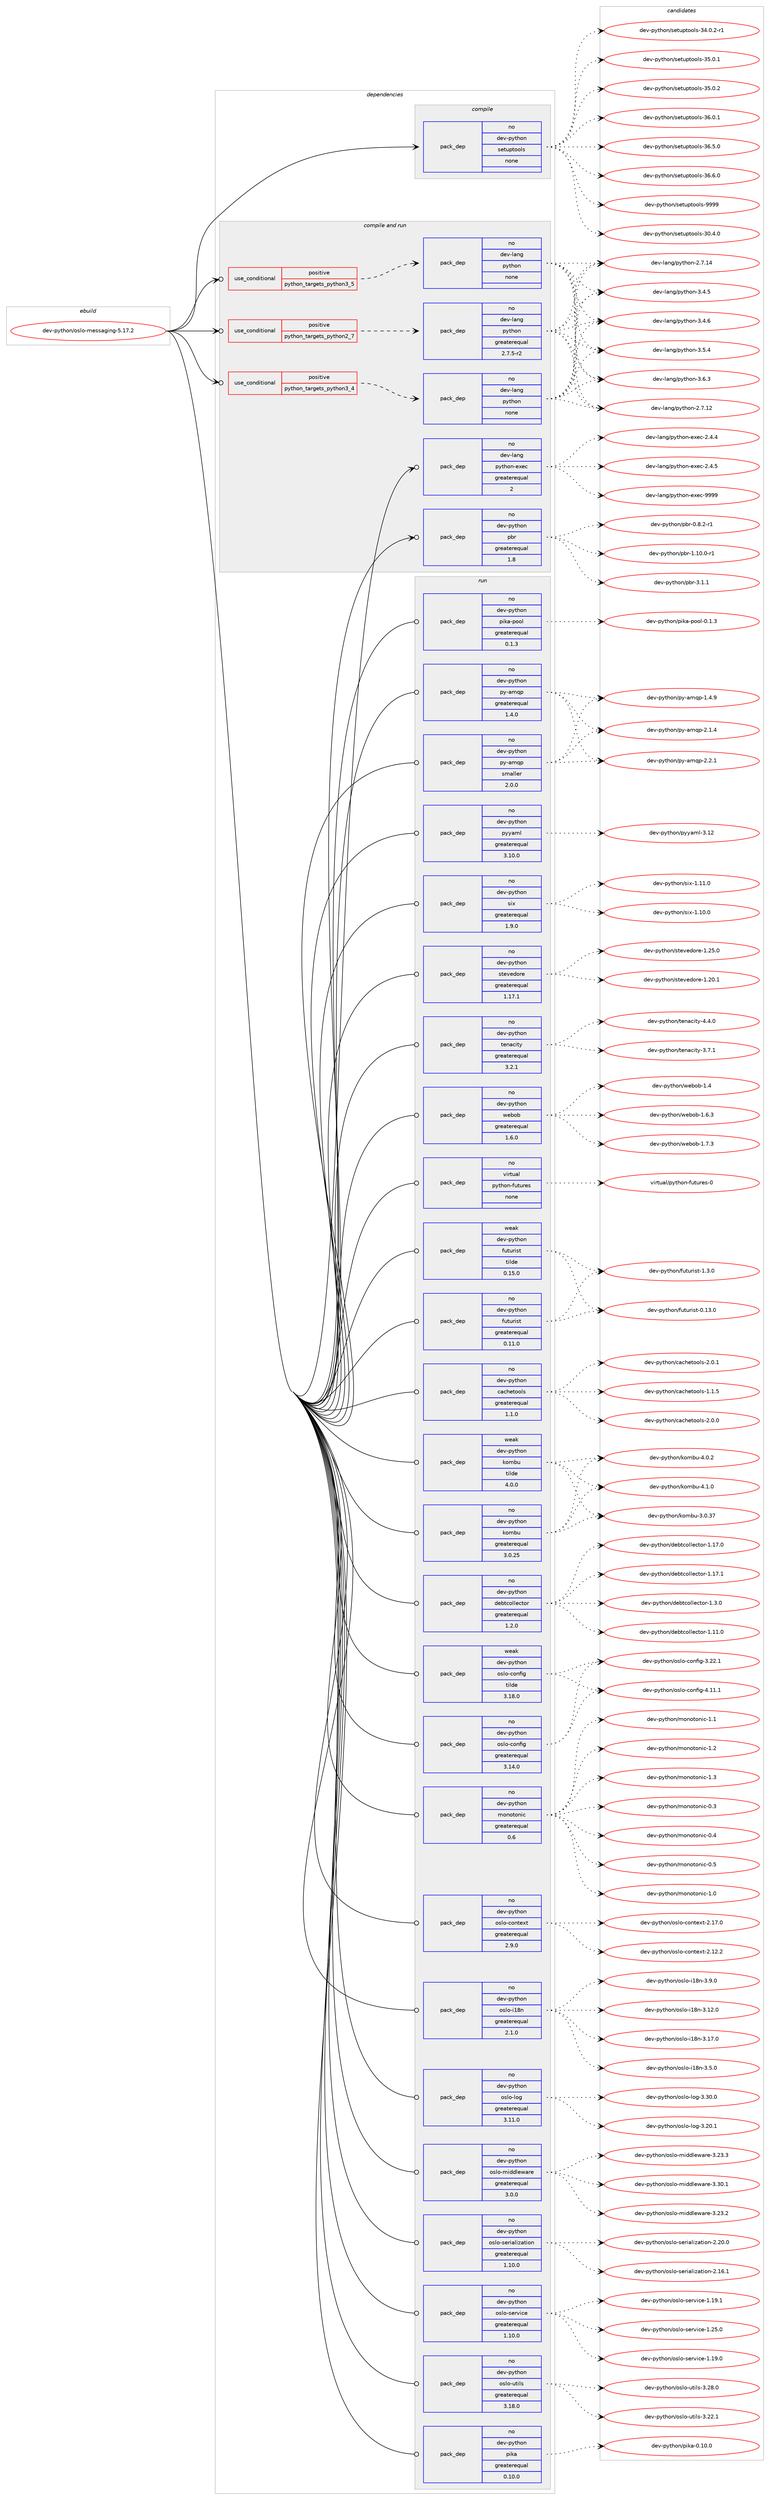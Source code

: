 digraph prolog {

# *************
# Graph options
# *************

newrank=true;
concentrate=true;
compound=true;
graph [rankdir=LR,fontname=Helvetica,fontsize=10,ranksep=1.5];#, ranksep=2.5, nodesep=0.2];
edge  [arrowhead=vee];
node  [fontname=Helvetica,fontsize=10];

# **********
# The ebuild
# **********

subgraph cluster_leftcol {
color=gray;
rank=same;
label=<<i>ebuild</i>>;
id [label="dev-python/oslo-messaging-5.17.2", color=red, width=4, href="../dev-python/oslo-messaging-5.17.2.svg"];
}

# ****************
# The dependencies
# ****************

subgraph cluster_midcol {
color=gray;
label=<<i>dependencies</i>>;
subgraph cluster_compile {
fillcolor="#eeeeee";
style=filled;
label=<<i>compile</i>>;
subgraph pack129917 {
dependency170448 [label=<<TABLE BORDER="0" CELLBORDER="1" CELLSPACING="0" CELLPADDING="4" WIDTH="220"><TR><TD ROWSPAN="6" CELLPADDING="30">pack_dep</TD></TR><TR><TD WIDTH="110">no</TD></TR><TR><TD>dev-python</TD></TR><TR><TD>setuptools</TD></TR><TR><TD>none</TD></TR><TR><TD></TD></TR></TABLE>>, shape=none, color=blue];
}
id:e -> dependency170448:w [weight=20,style="solid",arrowhead="vee"];
}
subgraph cluster_compileandrun {
fillcolor="#eeeeee";
style=filled;
label=<<i>compile and run</i>>;
subgraph cond36668 {
dependency170449 [label=<<TABLE BORDER="0" CELLBORDER="1" CELLSPACING="0" CELLPADDING="4"><TR><TD ROWSPAN="3" CELLPADDING="10">use_conditional</TD></TR><TR><TD>positive</TD></TR><TR><TD>python_targets_python2_7</TD></TR></TABLE>>, shape=none, color=red];
subgraph pack129918 {
dependency170450 [label=<<TABLE BORDER="0" CELLBORDER="1" CELLSPACING="0" CELLPADDING="4" WIDTH="220"><TR><TD ROWSPAN="6" CELLPADDING="30">pack_dep</TD></TR><TR><TD WIDTH="110">no</TD></TR><TR><TD>dev-lang</TD></TR><TR><TD>python</TD></TR><TR><TD>greaterequal</TD></TR><TR><TD>2.7.5-r2</TD></TR></TABLE>>, shape=none, color=blue];
}
dependency170449:e -> dependency170450:w [weight=20,style="dashed",arrowhead="vee"];
}
id:e -> dependency170449:w [weight=20,style="solid",arrowhead="odotvee"];
subgraph cond36669 {
dependency170451 [label=<<TABLE BORDER="0" CELLBORDER="1" CELLSPACING="0" CELLPADDING="4"><TR><TD ROWSPAN="3" CELLPADDING="10">use_conditional</TD></TR><TR><TD>positive</TD></TR><TR><TD>python_targets_python3_4</TD></TR></TABLE>>, shape=none, color=red];
subgraph pack129919 {
dependency170452 [label=<<TABLE BORDER="0" CELLBORDER="1" CELLSPACING="0" CELLPADDING="4" WIDTH="220"><TR><TD ROWSPAN="6" CELLPADDING="30">pack_dep</TD></TR><TR><TD WIDTH="110">no</TD></TR><TR><TD>dev-lang</TD></TR><TR><TD>python</TD></TR><TR><TD>none</TD></TR><TR><TD></TD></TR></TABLE>>, shape=none, color=blue];
}
dependency170451:e -> dependency170452:w [weight=20,style="dashed",arrowhead="vee"];
}
id:e -> dependency170451:w [weight=20,style="solid",arrowhead="odotvee"];
subgraph cond36670 {
dependency170453 [label=<<TABLE BORDER="0" CELLBORDER="1" CELLSPACING="0" CELLPADDING="4"><TR><TD ROWSPAN="3" CELLPADDING="10">use_conditional</TD></TR><TR><TD>positive</TD></TR><TR><TD>python_targets_python3_5</TD></TR></TABLE>>, shape=none, color=red];
subgraph pack129920 {
dependency170454 [label=<<TABLE BORDER="0" CELLBORDER="1" CELLSPACING="0" CELLPADDING="4" WIDTH="220"><TR><TD ROWSPAN="6" CELLPADDING="30">pack_dep</TD></TR><TR><TD WIDTH="110">no</TD></TR><TR><TD>dev-lang</TD></TR><TR><TD>python</TD></TR><TR><TD>none</TD></TR><TR><TD></TD></TR></TABLE>>, shape=none, color=blue];
}
dependency170453:e -> dependency170454:w [weight=20,style="dashed",arrowhead="vee"];
}
id:e -> dependency170453:w [weight=20,style="solid",arrowhead="odotvee"];
subgraph pack129921 {
dependency170455 [label=<<TABLE BORDER="0" CELLBORDER="1" CELLSPACING="0" CELLPADDING="4" WIDTH="220"><TR><TD ROWSPAN="6" CELLPADDING="30">pack_dep</TD></TR><TR><TD WIDTH="110">no</TD></TR><TR><TD>dev-lang</TD></TR><TR><TD>python-exec</TD></TR><TR><TD>greaterequal</TD></TR><TR><TD>2</TD></TR></TABLE>>, shape=none, color=blue];
}
id:e -> dependency170455:w [weight=20,style="solid",arrowhead="odotvee"];
subgraph pack129922 {
dependency170456 [label=<<TABLE BORDER="0" CELLBORDER="1" CELLSPACING="0" CELLPADDING="4" WIDTH="220"><TR><TD ROWSPAN="6" CELLPADDING="30">pack_dep</TD></TR><TR><TD WIDTH="110">no</TD></TR><TR><TD>dev-python</TD></TR><TR><TD>pbr</TD></TR><TR><TD>greaterequal</TD></TR><TR><TD>1.8</TD></TR></TABLE>>, shape=none, color=blue];
}
id:e -> dependency170456:w [weight=20,style="solid",arrowhead="odotvee"];
}
subgraph cluster_run {
fillcolor="#eeeeee";
style=filled;
label=<<i>run</i>>;
subgraph pack129923 {
dependency170457 [label=<<TABLE BORDER="0" CELLBORDER="1" CELLSPACING="0" CELLPADDING="4" WIDTH="220"><TR><TD ROWSPAN="6" CELLPADDING="30">pack_dep</TD></TR><TR><TD WIDTH="110">no</TD></TR><TR><TD>dev-python</TD></TR><TR><TD>cachetools</TD></TR><TR><TD>greaterequal</TD></TR><TR><TD>1.1.0</TD></TR></TABLE>>, shape=none, color=blue];
}
id:e -> dependency170457:w [weight=20,style="solid",arrowhead="odot"];
subgraph pack129924 {
dependency170458 [label=<<TABLE BORDER="0" CELLBORDER="1" CELLSPACING="0" CELLPADDING="4" WIDTH="220"><TR><TD ROWSPAN="6" CELLPADDING="30">pack_dep</TD></TR><TR><TD WIDTH="110">no</TD></TR><TR><TD>dev-python</TD></TR><TR><TD>debtcollector</TD></TR><TR><TD>greaterequal</TD></TR><TR><TD>1.2.0</TD></TR></TABLE>>, shape=none, color=blue];
}
id:e -> dependency170458:w [weight=20,style="solid",arrowhead="odot"];
subgraph pack129925 {
dependency170459 [label=<<TABLE BORDER="0" CELLBORDER="1" CELLSPACING="0" CELLPADDING="4" WIDTH="220"><TR><TD ROWSPAN="6" CELLPADDING="30">pack_dep</TD></TR><TR><TD WIDTH="110">no</TD></TR><TR><TD>dev-python</TD></TR><TR><TD>futurist</TD></TR><TR><TD>greaterequal</TD></TR><TR><TD>0.11.0</TD></TR></TABLE>>, shape=none, color=blue];
}
id:e -> dependency170459:w [weight=20,style="solid",arrowhead="odot"];
subgraph pack129926 {
dependency170460 [label=<<TABLE BORDER="0" CELLBORDER="1" CELLSPACING="0" CELLPADDING="4" WIDTH="220"><TR><TD ROWSPAN="6" CELLPADDING="30">pack_dep</TD></TR><TR><TD WIDTH="110">no</TD></TR><TR><TD>dev-python</TD></TR><TR><TD>kombu</TD></TR><TR><TD>greaterequal</TD></TR><TR><TD>3.0.25</TD></TR></TABLE>>, shape=none, color=blue];
}
id:e -> dependency170460:w [weight=20,style="solid",arrowhead="odot"];
subgraph pack129927 {
dependency170461 [label=<<TABLE BORDER="0" CELLBORDER="1" CELLSPACING="0" CELLPADDING="4" WIDTH="220"><TR><TD ROWSPAN="6" CELLPADDING="30">pack_dep</TD></TR><TR><TD WIDTH="110">no</TD></TR><TR><TD>dev-python</TD></TR><TR><TD>monotonic</TD></TR><TR><TD>greaterequal</TD></TR><TR><TD>0.6</TD></TR></TABLE>>, shape=none, color=blue];
}
id:e -> dependency170461:w [weight=20,style="solid",arrowhead="odot"];
subgraph pack129928 {
dependency170462 [label=<<TABLE BORDER="0" CELLBORDER="1" CELLSPACING="0" CELLPADDING="4" WIDTH="220"><TR><TD ROWSPAN="6" CELLPADDING="30">pack_dep</TD></TR><TR><TD WIDTH="110">no</TD></TR><TR><TD>dev-python</TD></TR><TR><TD>oslo-config</TD></TR><TR><TD>greaterequal</TD></TR><TR><TD>3.14.0</TD></TR></TABLE>>, shape=none, color=blue];
}
id:e -> dependency170462:w [weight=20,style="solid",arrowhead="odot"];
subgraph pack129929 {
dependency170463 [label=<<TABLE BORDER="0" CELLBORDER="1" CELLSPACING="0" CELLPADDING="4" WIDTH="220"><TR><TD ROWSPAN="6" CELLPADDING="30">pack_dep</TD></TR><TR><TD WIDTH="110">no</TD></TR><TR><TD>dev-python</TD></TR><TR><TD>oslo-context</TD></TR><TR><TD>greaterequal</TD></TR><TR><TD>2.9.0</TD></TR></TABLE>>, shape=none, color=blue];
}
id:e -> dependency170463:w [weight=20,style="solid",arrowhead="odot"];
subgraph pack129930 {
dependency170464 [label=<<TABLE BORDER="0" CELLBORDER="1" CELLSPACING="0" CELLPADDING="4" WIDTH="220"><TR><TD ROWSPAN="6" CELLPADDING="30">pack_dep</TD></TR><TR><TD WIDTH="110">no</TD></TR><TR><TD>dev-python</TD></TR><TR><TD>oslo-i18n</TD></TR><TR><TD>greaterequal</TD></TR><TR><TD>2.1.0</TD></TR></TABLE>>, shape=none, color=blue];
}
id:e -> dependency170464:w [weight=20,style="solid",arrowhead="odot"];
subgraph pack129931 {
dependency170465 [label=<<TABLE BORDER="0" CELLBORDER="1" CELLSPACING="0" CELLPADDING="4" WIDTH="220"><TR><TD ROWSPAN="6" CELLPADDING="30">pack_dep</TD></TR><TR><TD WIDTH="110">no</TD></TR><TR><TD>dev-python</TD></TR><TR><TD>oslo-log</TD></TR><TR><TD>greaterequal</TD></TR><TR><TD>3.11.0</TD></TR></TABLE>>, shape=none, color=blue];
}
id:e -> dependency170465:w [weight=20,style="solid",arrowhead="odot"];
subgraph pack129932 {
dependency170466 [label=<<TABLE BORDER="0" CELLBORDER="1" CELLSPACING="0" CELLPADDING="4" WIDTH="220"><TR><TD ROWSPAN="6" CELLPADDING="30">pack_dep</TD></TR><TR><TD WIDTH="110">no</TD></TR><TR><TD>dev-python</TD></TR><TR><TD>oslo-middleware</TD></TR><TR><TD>greaterequal</TD></TR><TR><TD>3.0.0</TD></TR></TABLE>>, shape=none, color=blue];
}
id:e -> dependency170466:w [weight=20,style="solid",arrowhead="odot"];
subgraph pack129933 {
dependency170467 [label=<<TABLE BORDER="0" CELLBORDER="1" CELLSPACING="0" CELLPADDING="4" WIDTH="220"><TR><TD ROWSPAN="6" CELLPADDING="30">pack_dep</TD></TR><TR><TD WIDTH="110">no</TD></TR><TR><TD>dev-python</TD></TR><TR><TD>oslo-serialization</TD></TR><TR><TD>greaterequal</TD></TR><TR><TD>1.10.0</TD></TR></TABLE>>, shape=none, color=blue];
}
id:e -> dependency170467:w [weight=20,style="solid",arrowhead="odot"];
subgraph pack129934 {
dependency170468 [label=<<TABLE BORDER="0" CELLBORDER="1" CELLSPACING="0" CELLPADDING="4" WIDTH="220"><TR><TD ROWSPAN="6" CELLPADDING="30">pack_dep</TD></TR><TR><TD WIDTH="110">no</TD></TR><TR><TD>dev-python</TD></TR><TR><TD>oslo-service</TD></TR><TR><TD>greaterequal</TD></TR><TR><TD>1.10.0</TD></TR></TABLE>>, shape=none, color=blue];
}
id:e -> dependency170468:w [weight=20,style="solid",arrowhead="odot"];
subgraph pack129935 {
dependency170469 [label=<<TABLE BORDER="0" CELLBORDER="1" CELLSPACING="0" CELLPADDING="4" WIDTH="220"><TR><TD ROWSPAN="6" CELLPADDING="30">pack_dep</TD></TR><TR><TD WIDTH="110">no</TD></TR><TR><TD>dev-python</TD></TR><TR><TD>oslo-utils</TD></TR><TR><TD>greaterequal</TD></TR><TR><TD>3.18.0</TD></TR></TABLE>>, shape=none, color=blue];
}
id:e -> dependency170469:w [weight=20,style="solid",arrowhead="odot"];
subgraph pack129936 {
dependency170470 [label=<<TABLE BORDER="0" CELLBORDER="1" CELLSPACING="0" CELLPADDING="4" WIDTH="220"><TR><TD ROWSPAN="6" CELLPADDING="30">pack_dep</TD></TR><TR><TD WIDTH="110">no</TD></TR><TR><TD>dev-python</TD></TR><TR><TD>pika</TD></TR><TR><TD>greaterequal</TD></TR><TR><TD>0.10.0</TD></TR></TABLE>>, shape=none, color=blue];
}
id:e -> dependency170470:w [weight=20,style="solid",arrowhead="odot"];
subgraph pack129937 {
dependency170471 [label=<<TABLE BORDER="0" CELLBORDER="1" CELLSPACING="0" CELLPADDING="4" WIDTH="220"><TR><TD ROWSPAN="6" CELLPADDING="30">pack_dep</TD></TR><TR><TD WIDTH="110">no</TD></TR><TR><TD>dev-python</TD></TR><TR><TD>pika-pool</TD></TR><TR><TD>greaterequal</TD></TR><TR><TD>0.1.3</TD></TR></TABLE>>, shape=none, color=blue];
}
id:e -> dependency170471:w [weight=20,style="solid",arrowhead="odot"];
subgraph pack129938 {
dependency170472 [label=<<TABLE BORDER="0" CELLBORDER="1" CELLSPACING="0" CELLPADDING="4" WIDTH="220"><TR><TD ROWSPAN="6" CELLPADDING="30">pack_dep</TD></TR><TR><TD WIDTH="110">no</TD></TR><TR><TD>dev-python</TD></TR><TR><TD>py-amqp</TD></TR><TR><TD>greaterequal</TD></TR><TR><TD>1.4.0</TD></TR></TABLE>>, shape=none, color=blue];
}
id:e -> dependency170472:w [weight=20,style="solid",arrowhead="odot"];
subgraph pack129939 {
dependency170473 [label=<<TABLE BORDER="0" CELLBORDER="1" CELLSPACING="0" CELLPADDING="4" WIDTH="220"><TR><TD ROWSPAN="6" CELLPADDING="30">pack_dep</TD></TR><TR><TD WIDTH="110">no</TD></TR><TR><TD>dev-python</TD></TR><TR><TD>py-amqp</TD></TR><TR><TD>smaller</TD></TR><TR><TD>2.0.0</TD></TR></TABLE>>, shape=none, color=blue];
}
id:e -> dependency170473:w [weight=20,style="solid",arrowhead="odot"];
subgraph pack129940 {
dependency170474 [label=<<TABLE BORDER="0" CELLBORDER="1" CELLSPACING="0" CELLPADDING="4" WIDTH="220"><TR><TD ROWSPAN="6" CELLPADDING="30">pack_dep</TD></TR><TR><TD WIDTH="110">no</TD></TR><TR><TD>dev-python</TD></TR><TR><TD>pyyaml</TD></TR><TR><TD>greaterequal</TD></TR><TR><TD>3.10.0</TD></TR></TABLE>>, shape=none, color=blue];
}
id:e -> dependency170474:w [weight=20,style="solid",arrowhead="odot"];
subgraph pack129941 {
dependency170475 [label=<<TABLE BORDER="0" CELLBORDER="1" CELLSPACING="0" CELLPADDING="4" WIDTH="220"><TR><TD ROWSPAN="6" CELLPADDING="30">pack_dep</TD></TR><TR><TD WIDTH="110">no</TD></TR><TR><TD>dev-python</TD></TR><TR><TD>six</TD></TR><TR><TD>greaterequal</TD></TR><TR><TD>1.9.0</TD></TR></TABLE>>, shape=none, color=blue];
}
id:e -> dependency170475:w [weight=20,style="solid",arrowhead="odot"];
subgraph pack129942 {
dependency170476 [label=<<TABLE BORDER="0" CELLBORDER="1" CELLSPACING="0" CELLPADDING="4" WIDTH="220"><TR><TD ROWSPAN="6" CELLPADDING="30">pack_dep</TD></TR><TR><TD WIDTH="110">no</TD></TR><TR><TD>dev-python</TD></TR><TR><TD>stevedore</TD></TR><TR><TD>greaterequal</TD></TR><TR><TD>1.17.1</TD></TR></TABLE>>, shape=none, color=blue];
}
id:e -> dependency170476:w [weight=20,style="solid",arrowhead="odot"];
subgraph pack129943 {
dependency170477 [label=<<TABLE BORDER="0" CELLBORDER="1" CELLSPACING="0" CELLPADDING="4" WIDTH="220"><TR><TD ROWSPAN="6" CELLPADDING="30">pack_dep</TD></TR><TR><TD WIDTH="110">no</TD></TR><TR><TD>dev-python</TD></TR><TR><TD>tenacity</TD></TR><TR><TD>greaterequal</TD></TR><TR><TD>3.2.1</TD></TR></TABLE>>, shape=none, color=blue];
}
id:e -> dependency170477:w [weight=20,style="solid",arrowhead="odot"];
subgraph pack129944 {
dependency170478 [label=<<TABLE BORDER="0" CELLBORDER="1" CELLSPACING="0" CELLPADDING="4" WIDTH="220"><TR><TD ROWSPAN="6" CELLPADDING="30">pack_dep</TD></TR><TR><TD WIDTH="110">no</TD></TR><TR><TD>dev-python</TD></TR><TR><TD>webob</TD></TR><TR><TD>greaterequal</TD></TR><TR><TD>1.6.0</TD></TR></TABLE>>, shape=none, color=blue];
}
id:e -> dependency170478:w [weight=20,style="solid",arrowhead="odot"];
subgraph pack129945 {
dependency170479 [label=<<TABLE BORDER="0" CELLBORDER="1" CELLSPACING="0" CELLPADDING="4" WIDTH="220"><TR><TD ROWSPAN="6" CELLPADDING="30">pack_dep</TD></TR><TR><TD WIDTH="110">no</TD></TR><TR><TD>virtual</TD></TR><TR><TD>python-futures</TD></TR><TR><TD>none</TD></TR><TR><TD></TD></TR></TABLE>>, shape=none, color=blue];
}
id:e -> dependency170479:w [weight=20,style="solid",arrowhead="odot"];
subgraph pack129946 {
dependency170480 [label=<<TABLE BORDER="0" CELLBORDER="1" CELLSPACING="0" CELLPADDING="4" WIDTH="220"><TR><TD ROWSPAN="6" CELLPADDING="30">pack_dep</TD></TR><TR><TD WIDTH="110">weak</TD></TR><TR><TD>dev-python</TD></TR><TR><TD>futurist</TD></TR><TR><TD>tilde</TD></TR><TR><TD>0.15.0</TD></TR></TABLE>>, shape=none, color=blue];
}
id:e -> dependency170480:w [weight=20,style="solid",arrowhead="odot"];
subgraph pack129947 {
dependency170481 [label=<<TABLE BORDER="0" CELLBORDER="1" CELLSPACING="0" CELLPADDING="4" WIDTH="220"><TR><TD ROWSPAN="6" CELLPADDING="30">pack_dep</TD></TR><TR><TD WIDTH="110">weak</TD></TR><TR><TD>dev-python</TD></TR><TR><TD>kombu</TD></TR><TR><TD>tilde</TD></TR><TR><TD>4.0.0</TD></TR></TABLE>>, shape=none, color=blue];
}
id:e -> dependency170481:w [weight=20,style="solid",arrowhead="odot"];
subgraph pack129948 {
dependency170482 [label=<<TABLE BORDER="0" CELLBORDER="1" CELLSPACING="0" CELLPADDING="4" WIDTH="220"><TR><TD ROWSPAN="6" CELLPADDING="30">pack_dep</TD></TR><TR><TD WIDTH="110">weak</TD></TR><TR><TD>dev-python</TD></TR><TR><TD>oslo-config</TD></TR><TR><TD>tilde</TD></TR><TR><TD>3.18.0</TD></TR></TABLE>>, shape=none, color=blue];
}
id:e -> dependency170482:w [weight=20,style="solid",arrowhead="odot"];
}
}

# **************
# The candidates
# **************

subgraph cluster_choices {
rank=same;
color=gray;
label=<<i>candidates</i>>;

subgraph choice129917 {
color=black;
nodesep=1;
choice100101118451121211161041111104711510111611711211611111110811545514846524648 [label="dev-python/setuptools-30.4.0", color=red, width=4,href="../dev-python/setuptools-30.4.0.svg"];
choice1001011184511212111610411111047115101116117112116111111108115455152464846504511449 [label="dev-python/setuptools-34.0.2-r1", color=red, width=4,href="../dev-python/setuptools-34.0.2-r1.svg"];
choice100101118451121211161041111104711510111611711211611111110811545515346484649 [label="dev-python/setuptools-35.0.1", color=red, width=4,href="../dev-python/setuptools-35.0.1.svg"];
choice100101118451121211161041111104711510111611711211611111110811545515346484650 [label="dev-python/setuptools-35.0.2", color=red, width=4,href="../dev-python/setuptools-35.0.2.svg"];
choice100101118451121211161041111104711510111611711211611111110811545515446484649 [label="dev-python/setuptools-36.0.1", color=red, width=4,href="../dev-python/setuptools-36.0.1.svg"];
choice100101118451121211161041111104711510111611711211611111110811545515446534648 [label="dev-python/setuptools-36.5.0", color=red, width=4,href="../dev-python/setuptools-36.5.0.svg"];
choice100101118451121211161041111104711510111611711211611111110811545515446544648 [label="dev-python/setuptools-36.6.0", color=red, width=4,href="../dev-python/setuptools-36.6.0.svg"];
choice10010111845112121116104111110471151011161171121161111111081154557575757 [label="dev-python/setuptools-9999", color=red, width=4,href="../dev-python/setuptools-9999.svg"];
dependency170448:e -> choice100101118451121211161041111104711510111611711211611111110811545514846524648:w [style=dotted,weight="100"];
dependency170448:e -> choice1001011184511212111610411111047115101116117112116111111108115455152464846504511449:w [style=dotted,weight="100"];
dependency170448:e -> choice100101118451121211161041111104711510111611711211611111110811545515346484649:w [style=dotted,weight="100"];
dependency170448:e -> choice100101118451121211161041111104711510111611711211611111110811545515346484650:w [style=dotted,weight="100"];
dependency170448:e -> choice100101118451121211161041111104711510111611711211611111110811545515446484649:w [style=dotted,weight="100"];
dependency170448:e -> choice100101118451121211161041111104711510111611711211611111110811545515446534648:w [style=dotted,weight="100"];
dependency170448:e -> choice100101118451121211161041111104711510111611711211611111110811545515446544648:w [style=dotted,weight="100"];
dependency170448:e -> choice10010111845112121116104111110471151011161171121161111111081154557575757:w [style=dotted,weight="100"];
}
subgraph choice129918 {
color=black;
nodesep=1;
choice10010111845108971101034711212111610411111045504655464950 [label="dev-lang/python-2.7.12", color=red, width=4,href="../dev-lang/python-2.7.12.svg"];
choice10010111845108971101034711212111610411111045504655464952 [label="dev-lang/python-2.7.14", color=red, width=4,href="../dev-lang/python-2.7.14.svg"];
choice100101118451089711010347112121116104111110455146524653 [label="dev-lang/python-3.4.5", color=red, width=4,href="../dev-lang/python-3.4.5.svg"];
choice100101118451089711010347112121116104111110455146524654 [label="dev-lang/python-3.4.6", color=red, width=4,href="../dev-lang/python-3.4.6.svg"];
choice100101118451089711010347112121116104111110455146534652 [label="dev-lang/python-3.5.4", color=red, width=4,href="../dev-lang/python-3.5.4.svg"];
choice100101118451089711010347112121116104111110455146544651 [label="dev-lang/python-3.6.3", color=red, width=4,href="../dev-lang/python-3.6.3.svg"];
dependency170450:e -> choice10010111845108971101034711212111610411111045504655464950:w [style=dotted,weight="100"];
dependency170450:e -> choice10010111845108971101034711212111610411111045504655464952:w [style=dotted,weight="100"];
dependency170450:e -> choice100101118451089711010347112121116104111110455146524653:w [style=dotted,weight="100"];
dependency170450:e -> choice100101118451089711010347112121116104111110455146524654:w [style=dotted,weight="100"];
dependency170450:e -> choice100101118451089711010347112121116104111110455146534652:w [style=dotted,weight="100"];
dependency170450:e -> choice100101118451089711010347112121116104111110455146544651:w [style=dotted,weight="100"];
}
subgraph choice129919 {
color=black;
nodesep=1;
choice10010111845108971101034711212111610411111045504655464950 [label="dev-lang/python-2.7.12", color=red, width=4,href="../dev-lang/python-2.7.12.svg"];
choice10010111845108971101034711212111610411111045504655464952 [label="dev-lang/python-2.7.14", color=red, width=4,href="../dev-lang/python-2.7.14.svg"];
choice100101118451089711010347112121116104111110455146524653 [label="dev-lang/python-3.4.5", color=red, width=4,href="../dev-lang/python-3.4.5.svg"];
choice100101118451089711010347112121116104111110455146524654 [label="dev-lang/python-3.4.6", color=red, width=4,href="../dev-lang/python-3.4.6.svg"];
choice100101118451089711010347112121116104111110455146534652 [label="dev-lang/python-3.5.4", color=red, width=4,href="../dev-lang/python-3.5.4.svg"];
choice100101118451089711010347112121116104111110455146544651 [label="dev-lang/python-3.6.3", color=red, width=4,href="../dev-lang/python-3.6.3.svg"];
dependency170452:e -> choice10010111845108971101034711212111610411111045504655464950:w [style=dotted,weight="100"];
dependency170452:e -> choice10010111845108971101034711212111610411111045504655464952:w [style=dotted,weight="100"];
dependency170452:e -> choice100101118451089711010347112121116104111110455146524653:w [style=dotted,weight="100"];
dependency170452:e -> choice100101118451089711010347112121116104111110455146524654:w [style=dotted,weight="100"];
dependency170452:e -> choice100101118451089711010347112121116104111110455146534652:w [style=dotted,weight="100"];
dependency170452:e -> choice100101118451089711010347112121116104111110455146544651:w [style=dotted,weight="100"];
}
subgraph choice129920 {
color=black;
nodesep=1;
choice10010111845108971101034711212111610411111045504655464950 [label="dev-lang/python-2.7.12", color=red, width=4,href="../dev-lang/python-2.7.12.svg"];
choice10010111845108971101034711212111610411111045504655464952 [label="dev-lang/python-2.7.14", color=red, width=4,href="../dev-lang/python-2.7.14.svg"];
choice100101118451089711010347112121116104111110455146524653 [label="dev-lang/python-3.4.5", color=red, width=4,href="../dev-lang/python-3.4.5.svg"];
choice100101118451089711010347112121116104111110455146524654 [label="dev-lang/python-3.4.6", color=red, width=4,href="../dev-lang/python-3.4.6.svg"];
choice100101118451089711010347112121116104111110455146534652 [label="dev-lang/python-3.5.4", color=red, width=4,href="../dev-lang/python-3.5.4.svg"];
choice100101118451089711010347112121116104111110455146544651 [label="dev-lang/python-3.6.3", color=red, width=4,href="../dev-lang/python-3.6.3.svg"];
dependency170454:e -> choice10010111845108971101034711212111610411111045504655464950:w [style=dotted,weight="100"];
dependency170454:e -> choice10010111845108971101034711212111610411111045504655464952:w [style=dotted,weight="100"];
dependency170454:e -> choice100101118451089711010347112121116104111110455146524653:w [style=dotted,weight="100"];
dependency170454:e -> choice100101118451089711010347112121116104111110455146524654:w [style=dotted,weight="100"];
dependency170454:e -> choice100101118451089711010347112121116104111110455146534652:w [style=dotted,weight="100"];
dependency170454:e -> choice100101118451089711010347112121116104111110455146544651:w [style=dotted,weight="100"];
}
subgraph choice129921 {
color=black;
nodesep=1;
choice1001011184510897110103471121211161041111104510112010199455046524652 [label="dev-lang/python-exec-2.4.4", color=red, width=4,href="../dev-lang/python-exec-2.4.4.svg"];
choice1001011184510897110103471121211161041111104510112010199455046524653 [label="dev-lang/python-exec-2.4.5", color=red, width=4,href="../dev-lang/python-exec-2.4.5.svg"];
choice10010111845108971101034711212111610411111045101120101994557575757 [label="dev-lang/python-exec-9999", color=red, width=4,href="../dev-lang/python-exec-9999.svg"];
dependency170455:e -> choice1001011184510897110103471121211161041111104510112010199455046524652:w [style=dotted,weight="100"];
dependency170455:e -> choice1001011184510897110103471121211161041111104510112010199455046524653:w [style=dotted,weight="100"];
dependency170455:e -> choice10010111845108971101034711212111610411111045101120101994557575757:w [style=dotted,weight="100"];
}
subgraph choice129922 {
color=black;
nodesep=1;
choice1001011184511212111610411111047112981144548465646504511449 [label="dev-python/pbr-0.8.2-r1", color=red, width=4,href="../dev-python/pbr-0.8.2-r1.svg"];
choice100101118451121211161041111104711298114454946494846484511449 [label="dev-python/pbr-1.10.0-r1", color=red, width=4,href="../dev-python/pbr-1.10.0-r1.svg"];
choice100101118451121211161041111104711298114455146494649 [label="dev-python/pbr-3.1.1", color=red, width=4,href="../dev-python/pbr-3.1.1.svg"];
dependency170456:e -> choice1001011184511212111610411111047112981144548465646504511449:w [style=dotted,weight="100"];
dependency170456:e -> choice100101118451121211161041111104711298114454946494846484511449:w [style=dotted,weight="100"];
dependency170456:e -> choice100101118451121211161041111104711298114455146494649:w [style=dotted,weight="100"];
}
subgraph choice129923 {
color=black;
nodesep=1;
choice1001011184511212111610411111047999799104101116111111108115454946494653 [label="dev-python/cachetools-1.1.5", color=red, width=4,href="../dev-python/cachetools-1.1.5.svg"];
choice1001011184511212111610411111047999799104101116111111108115455046484648 [label="dev-python/cachetools-2.0.0", color=red, width=4,href="../dev-python/cachetools-2.0.0.svg"];
choice1001011184511212111610411111047999799104101116111111108115455046484649 [label="dev-python/cachetools-2.0.1", color=red, width=4,href="../dev-python/cachetools-2.0.1.svg"];
dependency170457:e -> choice1001011184511212111610411111047999799104101116111111108115454946494653:w [style=dotted,weight="100"];
dependency170457:e -> choice1001011184511212111610411111047999799104101116111111108115455046484648:w [style=dotted,weight="100"];
dependency170457:e -> choice1001011184511212111610411111047999799104101116111111108115455046484649:w [style=dotted,weight="100"];
}
subgraph choice129924 {
color=black;
nodesep=1;
choice100101118451121211161041111104710010198116991111081081019911611111445494649494648 [label="dev-python/debtcollector-1.11.0", color=red, width=4,href="../dev-python/debtcollector-1.11.0.svg"];
choice100101118451121211161041111104710010198116991111081081019911611111445494649554648 [label="dev-python/debtcollector-1.17.0", color=red, width=4,href="../dev-python/debtcollector-1.17.0.svg"];
choice100101118451121211161041111104710010198116991111081081019911611111445494649554649 [label="dev-python/debtcollector-1.17.1", color=red, width=4,href="../dev-python/debtcollector-1.17.1.svg"];
choice1001011184511212111610411111047100101981169911110810810199116111114454946514648 [label="dev-python/debtcollector-1.3.0", color=red, width=4,href="../dev-python/debtcollector-1.3.0.svg"];
dependency170458:e -> choice100101118451121211161041111104710010198116991111081081019911611111445494649494648:w [style=dotted,weight="100"];
dependency170458:e -> choice100101118451121211161041111104710010198116991111081081019911611111445494649554648:w [style=dotted,weight="100"];
dependency170458:e -> choice100101118451121211161041111104710010198116991111081081019911611111445494649554649:w [style=dotted,weight="100"];
dependency170458:e -> choice1001011184511212111610411111047100101981169911110810810199116111114454946514648:w [style=dotted,weight="100"];
}
subgraph choice129925 {
color=black;
nodesep=1;
choice100101118451121211161041111104710211711611711410511511645484649514648 [label="dev-python/futurist-0.13.0", color=red, width=4,href="../dev-python/futurist-0.13.0.svg"];
choice1001011184511212111610411111047102117116117114105115116454946514648 [label="dev-python/futurist-1.3.0", color=red, width=4,href="../dev-python/futurist-1.3.0.svg"];
dependency170459:e -> choice100101118451121211161041111104710211711611711410511511645484649514648:w [style=dotted,weight="100"];
dependency170459:e -> choice1001011184511212111610411111047102117116117114105115116454946514648:w [style=dotted,weight="100"];
}
subgraph choice129926 {
color=black;
nodesep=1;
choice10010111845112121116104111110471071111099811745514648465155 [label="dev-python/kombu-3.0.37", color=red, width=4,href="../dev-python/kombu-3.0.37.svg"];
choice100101118451121211161041111104710711110998117455246484650 [label="dev-python/kombu-4.0.2", color=red, width=4,href="../dev-python/kombu-4.0.2.svg"];
choice100101118451121211161041111104710711110998117455246494648 [label="dev-python/kombu-4.1.0", color=red, width=4,href="../dev-python/kombu-4.1.0.svg"];
dependency170460:e -> choice10010111845112121116104111110471071111099811745514648465155:w [style=dotted,weight="100"];
dependency170460:e -> choice100101118451121211161041111104710711110998117455246484650:w [style=dotted,weight="100"];
dependency170460:e -> choice100101118451121211161041111104710711110998117455246494648:w [style=dotted,weight="100"];
}
subgraph choice129927 {
color=black;
nodesep=1;
choice10010111845112121116104111110471091111101111161111101059945484651 [label="dev-python/monotonic-0.3", color=red, width=4,href="../dev-python/monotonic-0.3.svg"];
choice10010111845112121116104111110471091111101111161111101059945484652 [label="dev-python/monotonic-0.4", color=red, width=4,href="../dev-python/monotonic-0.4.svg"];
choice10010111845112121116104111110471091111101111161111101059945484653 [label="dev-python/monotonic-0.5", color=red, width=4,href="../dev-python/monotonic-0.5.svg"];
choice10010111845112121116104111110471091111101111161111101059945494648 [label="dev-python/monotonic-1.0", color=red, width=4,href="../dev-python/monotonic-1.0.svg"];
choice10010111845112121116104111110471091111101111161111101059945494649 [label="dev-python/monotonic-1.1", color=red, width=4,href="../dev-python/monotonic-1.1.svg"];
choice10010111845112121116104111110471091111101111161111101059945494650 [label="dev-python/monotonic-1.2", color=red, width=4,href="../dev-python/monotonic-1.2.svg"];
choice10010111845112121116104111110471091111101111161111101059945494651 [label="dev-python/monotonic-1.3", color=red, width=4,href="../dev-python/monotonic-1.3.svg"];
dependency170461:e -> choice10010111845112121116104111110471091111101111161111101059945484651:w [style=dotted,weight="100"];
dependency170461:e -> choice10010111845112121116104111110471091111101111161111101059945484652:w [style=dotted,weight="100"];
dependency170461:e -> choice10010111845112121116104111110471091111101111161111101059945484653:w [style=dotted,weight="100"];
dependency170461:e -> choice10010111845112121116104111110471091111101111161111101059945494648:w [style=dotted,weight="100"];
dependency170461:e -> choice10010111845112121116104111110471091111101111161111101059945494649:w [style=dotted,weight="100"];
dependency170461:e -> choice10010111845112121116104111110471091111101111161111101059945494650:w [style=dotted,weight="100"];
dependency170461:e -> choice10010111845112121116104111110471091111101111161111101059945494651:w [style=dotted,weight="100"];
}
subgraph choice129928 {
color=black;
nodesep=1;
choice1001011184511212111610411111047111115108111459911111010210510345514650504649 [label="dev-python/oslo-config-3.22.1", color=red, width=4,href="../dev-python/oslo-config-3.22.1.svg"];
choice1001011184511212111610411111047111115108111459911111010210510345524649494649 [label="dev-python/oslo-config-4.11.1", color=red, width=4,href="../dev-python/oslo-config-4.11.1.svg"];
dependency170462:e -> choice1001011184511212111610411111047111115108111459911111010210510345514650504649:w [style=dotted,weight="100"];
dependency170462:e -> choice1001011184511212111610411111047111115108111459911111010210510345524649494649:w [style=dotted,weight="100"];
}
subgraph choice129929 {
color=black;
nodesep=1;
choice1001011184511212111610411111047111115108111459911111011610112011645504649504650 [label="dev-python/oslo-context-2.12.2", color=red, width=4,href="../dev-python/oslo-context-2.12.2.svg"];
choice1001011184511212111610411111047111115108111459911111011610112011645504649554648 [label="dev-python/oslo-context-2.17.0", color=red, width=4,href="../dev-python/oslo-context-2.17.0.svg"];
dependency170463:e -> choice1001011184511212111610411111047111115108111459911111011610112011645504649504650:w [style=dotted,weight="100"];
dependency170463:e -> choice1001011184511212111610411111047111115108111459911111011610112011645504649554648:w [style=dotted,weight="100"];
}
subgraph choice129930 {
color=black;
nodesep=1;
choice100101118451121211161041111104711111510811145105495611045514649504648 [label="dev-python/oslo-i18n-3.12.0", color=red, width=4,href="../dev-python/oslo-i18n-3.12.0.svg"];
choice100101118451121211161041111104711111510811145105495611045514649554648 [label="dev-python/oslo-i18n-3.17.0", color=red, width=4,href="../dev-python/oslo-i18n-3.17.0.svg"];
choice1001011184511212111610411111047111115108111451054956110455146534648 [label="dev-python/oslo-i18n-3.5.0", color=red, width=4,href="../dev-python/oslo-i18n-3.5.0.svg"];
choice1001011184511212111610411111047111115108111451054956110455146574648 [label="dev-python/oslo-i18n-3.9.0", color=red, width=4,href="../dev-python/oslo-i18n-3.9.0.svg"];
dependency170464:e -> choice100101118451121211161041111104711111510811145105495611045514649504648:w [style=dotted,weight="100"];
dependency170464:e -> choice100101118451121211161041111104711111510811145105495611045514649554648:w [style=dotted,weight="100"];
dependency170464:e -> choice1001011184511212111610411111047111115108111451054956110455146534648:w [style=dotted,weight="100"];
dependency170464:e -> choice1001011184511212111610411111047111115108111451054956110455146574648:w [style=dotted,weight="100"];
}
subgraph choice129931 {
color=black;
nodesep=1;
choice10010111845112121116104111110471111151081114510811110345514650484649 [label="dev-python/oslo-log-3.20.1", color=red, width=4,href="../dev-python/oslo-log-3.20.1.svg"];
choice10010111845112121116104111110471111151081114510811110345514651484648 [label="dev-python/oslo-log-3.30.0", color=red, width=4,href="../dev-python/oslo-log-3.30.0.svg"];
dependency170465:e -> choice10010111845112121116104111110471111151081114510811110345514650484649:w [style=dotted,weight="100"];
dependency170465:e -> choice10010111845112121116104111110471111151081114510811110345514651484648:w [style=dotted,weight="100"];
}
subgraph choice129932 {
color=black;
nodesep=1;
choice1001011184511212111610411111047111115108111451091051001001081011199711410145514650514650 [label="dev-python/oslo-middleware-3.23.2", color=red, width=4,href="../dev-python/oslo-middleware-3.23.2.svg"];
choice1001011184511212111610411111047111115108111451091051001001081011199711410145514650514651 [label="dev-python/oslo-middleware-3.23.3", color=red, width=4,href="../dev-python/oslo-middleware-3.23.3.svg"];
choice1001011184511212111610411111047111115108111451091051001001081011199711410145514651484649 [label="dev-python/oslo-middleware-3.30.1", color=red, width=4,href="../dev-python/oslo-middleware-3.30.1.svg"];
dependency170466:e -> choice1001011184511212111610411111047111115108111451091051001001081011199711410145514650514650:w [style=dotted,weight="100"];
dependency170466:e -> choice1001011184511212111610411111047111115108111451091051001001081011199711410145514650514651:w [style=dotted,weight="100"];
dependency170466:e -> choice1001011184511212111610411111047111115108111451091051001001081011199711410145514651484649:w [style=dotted,weight="100"];
}
subgraph choice129933 {
color=black;
nodesep=1;
choice100101118451121211161041111104711111510811145115101114105971081051229711610511111045504649544649 [label="dev-python/oslo-serialization-2.16.1", color=red, width=4,href="../dev-python/oslo-serialization-2.16.1.svg"];
choice100101118451121211161041111104711111510811145115101114105971081051229711610511111045504650484648 [label="dev-python/oslo-serialization-2.20.0", color=red, width=4,href="../dev-python/oslo-serialization-2.20.0.svg"];
dependency170467:e -> choice100101118451121211161041111104711111510811145115101114105971081051229711610511111045504649544649:w [style=dotted,weight="100"];
dependency170467:e -> choice100101118451121211161041111104711111510811145115101114105971081051229711610511111045504650484648:w [style=dotted,weight="100"];
}
subgraph choice129934 {
color=black;
nodesep=1;
choice1001011184511212111610411111047111115108111451151011141181059910145494649574648 [label="dev-python/oslo-service-1.19.0", color=red, width=4,href="../dev-python/oslo-service-1.19.0.svg"];
choice1001011184511212111610411111047111115108111451151011141181059910145494649574649 [label="dev-python/oslo-service-1.19.1", color=red, width=4,href="../dev-python/oslo-service-1.19.1.svg"];
choice1001011184511212111610411111047111115108111451151011141181059910145494650534648 [label="dev-python/oslo-service-1.25.0", color=red, width=4,href="../dev-python/oslo-service-1.25.0.svg"];
dependency170468:e -> choice1001011184511212111610411111047111115108111451151011141181059910145494649574648:w [style=dotted,weight="100"];
dependency170468:e -> choice1001011184511212111610411111047111115108111451151011141181059910145494649574649:w [style=dotted,weight="100"];
dependency170468:e -> choice1001011184511212111610411111047111115108111451151011141181059910145494650534648:w [style=dotted,weight="100"];
}
subgraph choice129935 {
color=black;
nodesep=1;
choice10010111845112121116104111110471111151081114511711610510811545514650504649 [label="dev-python/oslo-utils-3.22.1", color=red, width=4,href="../dev-python/oslo-utils-3.22.1.svg"];
choice10010111845112121116104111110471111151081114511711610510811545514650564648 [label="dev-python/oslo-utils-3.28.0", color=red, width=4,href="../dev-python/oslo-utils-3.28.0.svg"];
dependency170469:e -> choice10010111845112121116104111110471111151081114511711610510811545514650504649:w [style=dotted,weight="100"];
dependency170469:e -> choice10010111845112121116104111110471111151081114511711610510811545514650564648:w [style=dotted,weight="100"];
}
subgraph choice129936 {
color=black;
nodesep=1;
choice10010111845112121116104111110471121051079745484649484648 [label="dev-python/pika-0.10.0", color=red, width=4,href="../dev-python/pika-0.10.0.svg"];
dependency170470:e -> choice10010111845112121116104111110471121051079745484649484648:w [style=dotted,weight="100"];
}
subgraph choice129937 {
color=black;
nodesep=1;
choice10010111845112121116104111110471121051079745112111111108454846494651 [label="dev-python/pika-pool-0.1.3", color=red, width=4,href="../dev-python/pika-pool-0.1.3.svg"];
dependency170471:e -> choice10010111845112121116104111110471121051079745112111111108454846494651:w [style=dotted,weight="100"];
}
subgraph choice129938 {
color=black;
nodesep=1;
choice10010111845112121116104111110471121214597109113112454946524657 [label="dev-python/py-amqp-1.4.9", color=red, width=4,href="../dev-python/py-amqp-1.4.9.svg"];
choice10010111845112121116104111110471121214597109113112455046494652 [label="dev-python/py-amqp-2.1.4", color=red, width=4,href="../dev-python/py-amqp-2.1.4.svg"];
choice10010111845112121116104111110471121214597109113112455046504649 [label="dev-python/py-amqp-2.2.1", color=red, width=4,href="../dev-python/py-amqp-2.2.1.svg"];
dependency170472:e -> choice10010111845112121116104111110471121214597109113112454946524657:w [style=dotted,weight="100"];
dependency170472:e -> choice10010111845112121116104111110471121214597109113112455046494652:w [style=dotted,weight="100"];
dependency170472:e -> choice10010111845112121116104111110471121214597109113112455046504649:w [style=dotted,weight="100"];
}
subgraph choice129939 {
color=black;
nodesep=1;
choice10010111845112121116104111110471121214597109113112454946524657 [label="dev-python/py-amqp-1.4.9", color=red, width=4,href="../dev-python/py-amqp-1.4.9.svg"];
choice10010111845112121116104111110471121214597109113112455046494652 [label="dev-python/py-amqp-2.1.4", color=red, width=4,href="../dev-python/py-amqp-2.1.4.svg"];
choice10010111845112121116104111110471121214597109113112455046504649 [label="dev-python/py-amqp-2.2.1", color=red, width=4,href="../dev-python/py-amqp-2.2.1.svg"];
dependency170473:e -> choice10010111845112121116104111110471121214597109113112454946524657:w [style=dotted,weight="100"];
dependency170473:e -> choice10010111845112121116104111110471121214597109113112455046494652:w [style=dotted,weight="100"];
dependency170473:e -> choice10010111845112121116104111110471121214597109113112455046504649:w [style=dotted,weight="100"];
}
subgraph choice129940 {
color=black;
nodesep=1;
choice1001011184511212111610411111047112121121971091084551464950 [label="dev-python/pyyaml-3.12", color=red, width=4,href="../dev-python/pyyaml-3.12.svg"];
dependency170474:e -> choice1001011184511212111610411111047112121121971091084551464950:w [style=dotted,weight="100"];
}
subgraph choice129941 {
color=black;
nodesep=1;
choice100101118451121211161041111104711510512045494649484648 [label="dev-python/six-1.10.0", color=red, width=4,href="../dev-python/six-1.10.0.svg"];
choice100101118451121211161041111104711510512045494649494648 [label="dev-python/six-1.11.0", color=red, width=4,href="../dev-python/six-1.11.0.svg"];
dependency170475:e -> choice100101118451121211161041111104711510512045494649484648:w [style=dotted,weight="100"];
dependency170475:e -> choice100101118451121211161041111104711510512045494649494648:w [style=dotted,weight="100"];
}
subgraph choice129942 {
color=black;
nodesep=1;
choice100101118451121211161041111104711511610111810110011111410145494650484649 [label="dev-python/stevedore-1.20.1", color=red, width=4,href="../dev-python/stevedore-1.20.1.svg"];
choice100101118451121211161041111104711511610111810110011111410145494650534648 [label="dev-python/stevedore-1.25.0", color=red, width=4,href="../dev-python/stevedore-1.25.0.svg"];
dependency170476:e -> choice100101118451121211161041111104711511610111810110011111410145494650484649:w [style=dotted,weight="100"];
dependency170476:e -> choice100101118451121211161041111104711511610111810110011111410145494650534648:w [style=dotted,weight="100"];
}
subgraph choice129943 {
color=black;
nodesep=1;
choice10010111845112121116104111110471161011109799105116121455146554649 [label="dev-python/tenacity-3.7.1", color=red, width=4,href="../dev-python/tenacity-3.7.1.svg"];
choice10010111845112121116104111110471161011109799105116121455246524648 [label="dev-python/tenacity-4.4.0", color=red, width=4,href="../dev-python/tenacity-4.4.0.svg"];
dependency170477:e -> choice10010111845112121116104111110471161011109799105116121455146554649:w [style=dotted,weight="100"];
dependency170477:e -> choice10010111845112121116104111110471161011109799105116121455246524648:w [style=dotted,weight="100"];
}
subgraph choice129944 {
color=black;
nodesep=1;
choice1001011184511212111610411111047119101981119845494652 [label="dev-python/webob-1.4", color=red, width=4,href="../dev-python/webob-1.4.svg"];
choice10010111845112121116104111110471191019811198454946544651 [label="dev-python/webob-1.6.3", color=red, width=4,href="../dev-python/webob-1.6.3.svg"];
choice10010111845112121116104111110471191019811198454946554651 [label="dev-python/webob-1.7.3", color=red, width=4,href="../dev-python/webob-1.7.3.svg"];
dependency170478:e -> choice1001011184511212111610411111047119101981119845494652:w [style=dotted,weight="100"];
dependency170478:e -> choice10010111845112121116104111110471191019811198454946544651:w [style=dotted,weight="100"];
dependency170478:e -> choice10010111845112121116104111110471191019811198454946554651:w [style=dotted,weight="100"];
}
subgraph choice129945 {
color=black;
nodesep=1;
choice1181051141161179710847112121116104111110451021171161171141011154548 [label="virtual/python-futures-0", color=red, width=4,href="../virtual/python-futures-0.svg"];
dependency170479:e -> choice1181051141161179710847112121116104111110451021171161171141011154548:w [style=dotted,weight="100"];
}
subgraph choice129946 {
color=black;
nodesep=1;
choice100101118451121211161041111104710211711611711410511511645484649514648 [label="dev-python/futurist-0.13.0", color=red, width=4,href="../dev-python/futurist-0.13.0.svg"];
choice1001011184511212111610411111047102117116117114105115116454946514648 [label="dev-python/futurist-1.3.0", color=red, width=4,href="../dev-python/futurist-1.3.0.svg"];
dependency170480:e -> choice100101118451121211161041111104710211711611711410511511645484649514648:w [style=dotted,weight="100"];
dependency170480:e -> choice1001011184511212111610411111047102117116117114105115116454946514648:w [style=dotted,weight="100"];
}
subgraph choice129947 {
color=black;
nodesep=1;
choice10010111845112121116104111110471071111099811745514648465155 [label="dev-python/kombu-3.0.37", color=red, width=4,href="../dev-python/kombu-3.0.37.svg"];
choice100101118451121211161041111104710711110998117455246484650 [label="dev-python/kombu-4.0.2", color=red, width=4,href="../dev-python/kombu-4.0.2.svg"];
choice100101118451121211161041111104710711110998117455246494648 [label="dev-python/kombu-4.1.0", color=red, width=4,href="../dev-python/kombu-4.1.0.svg"];
dependency170481:e -> choice10010111845112121116104111110471071111099811745514648465155:w [style=dotted,weight="100"];
dependency170481:e -> choice100101118451121211161041111104710711110998117455246484650:w [style=dotted,weight="100"];
dependency170481:e -> choice100101118451121211161041111104710711110998117455246494648:w [style=dotted,weight="100"];
}
subgraph choice129948 {
color=black;
nodesep=1;
choice1001011184511212111610411111047111115108111459911111010210510345514650504649 [label="dev-python/oslo-config-3.22.1", color=red, width=4,href="../dev-python/oslo-config-3.22.1.svg"];
choice1001011184511212111610411111047111115108111459911111010210510345524649494649 [label="dev-python/oslo-config-4.11.1", color=red, width=4,href="../dev-python/oslo-config-4.11.1.svg"];
dependency170482:e -> choice1001011184511212111610411111047111115108111459911111010210510345514650504649:w [style=dotted,weight="100"];
dependency170482:e -> choice1001011184511212111610411111047111115108111459911111010210510345524649494649:w [style=dotted,weight="100"];
}
}

}
